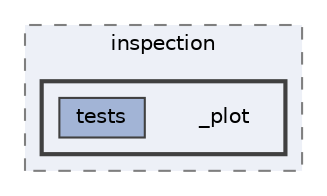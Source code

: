 digraph "/home/jam/Research/IRES-2025/dev/src/llm-scripts/testing/hypothesis-testing/hyp-env/lib/python3.12/site-packages/sklearn/inspection/_plot"
{
 // LATEX_PDF_SIZE
  bgcolor="transparent";
  edge [fontname=Helvetica,fontsize=10,labelfontname=Helvetica,labelfontsize=10];
  node [fontname=Helvetica,fontsize=10,shape=box,height=0.2,width=0.4];
  compound=true
  subgraph clusterdir_4d3a4ac2f6ea60bf74045927ce4395c6 {
    graph [ bgcolor="#edf0f7", pencolor="grey50", label="inspection", fontname=Helvetica,fontsize=10 style="filled,dashed", URL="dir_4d3a4ac2f6ea60bf74045927ce4395c6.html",tooltip=""]
  subgraph clusterdir_ed9e07a67715efc4910f826ccb230375 {
    graph [ bgcolor="#edf0f7", pencolor="grey25", label="", fontname=Helvetica,fontsize=10 style="filled,bold", URL="dir_ed9e07a67715efc4910f826ccb230375.html",tooltip=""]
    dir_ed9e07a67715efc4910f826ccb230375 [shape=plaintext, label="_plot"];
  dir_e41383e66c785f34df6316af9c8792ad [label="tests", fillcolor="#a2b4d6", color="grey25", style="filled", URL="dir_e41383e66c785f34df6316af9c8792ad.html",tooltip=""];
  }
  }
}
